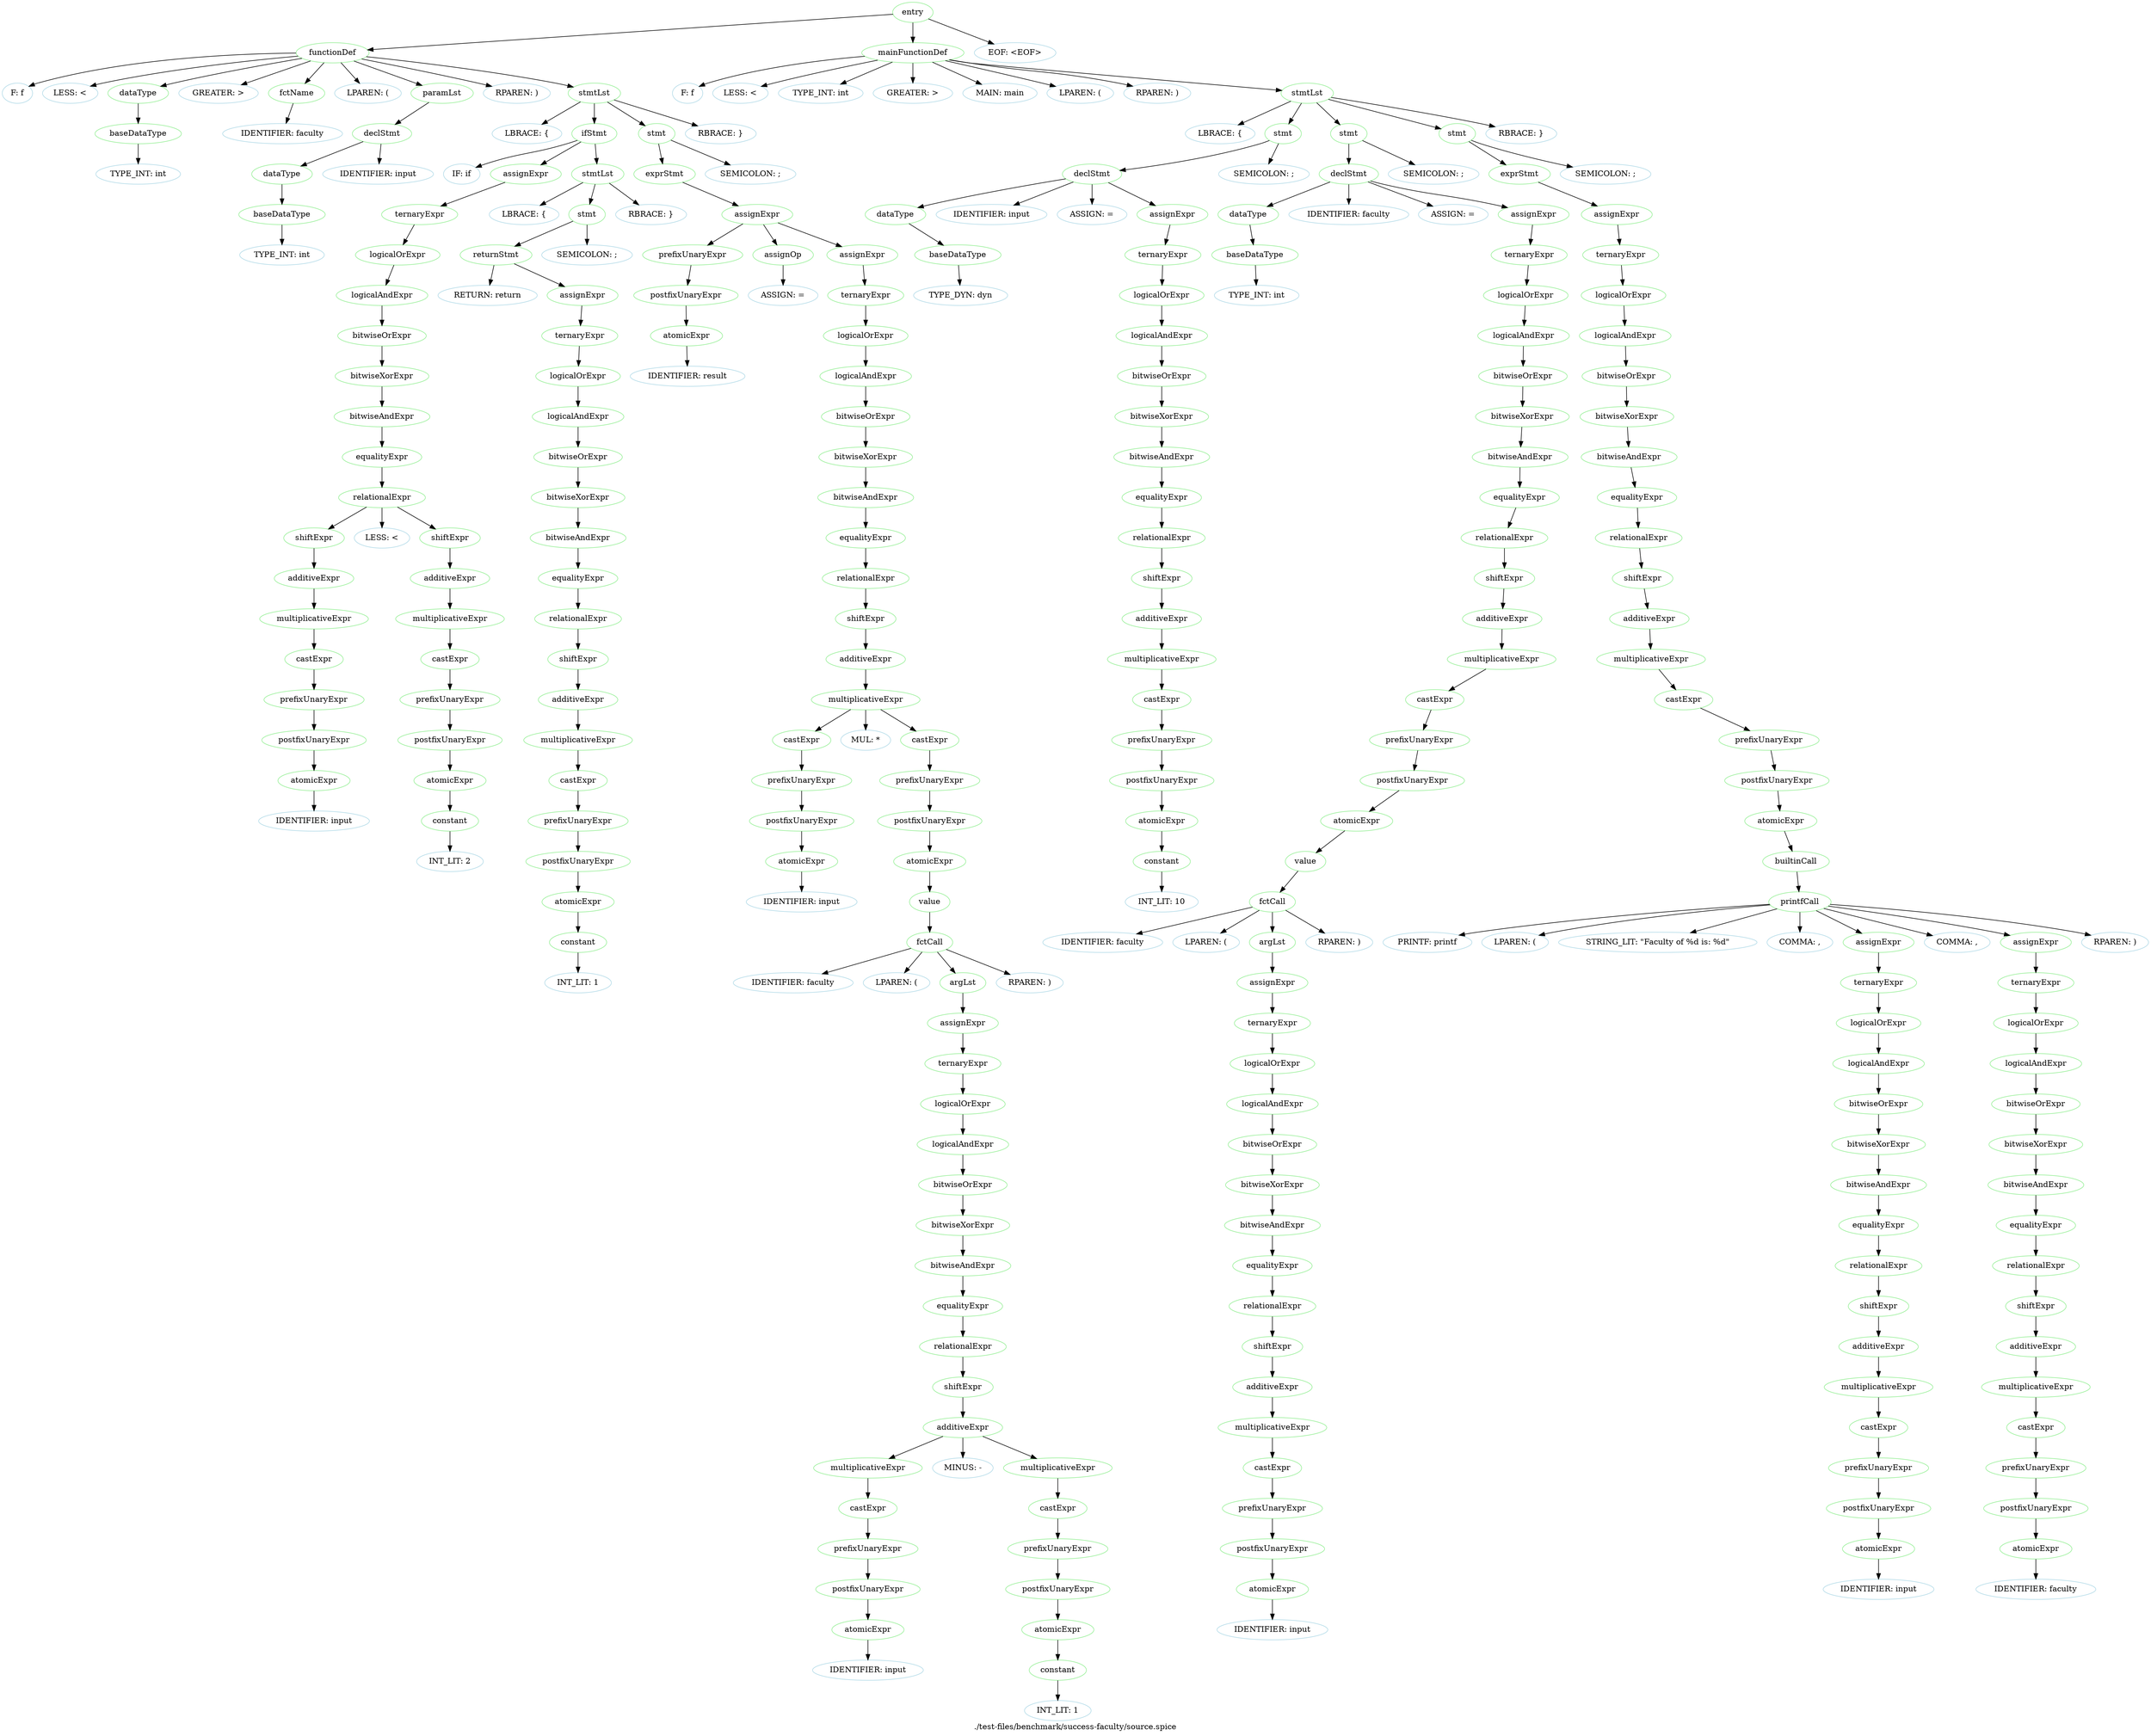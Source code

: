 digraph {
 rankdir="TB";
 label="./test-files/benchmark/success-faculty/source.spice";
 L1C0_entry [color="lightgreen",label="entry"];
 L1C0_functionDef [color="lightgreen",label="functionDef"];
 L1C0_entry -> L1C0_functionDef;
 L1C0 [color="lightblue",label="F: f"];
 L1C0_functionDef -> L1C0
 L1C1 [color="lightblue",label="LESS: <"];
 L1C0_functionDef -> L1C1
 L1C2_dataType [color="lightgreen",label="dataType"];
 L1C0_functionDef -> L1C2_dataType;
 L1C2_baseDataType [color="lightgreen",label="baseDataType"];
 L1C2_dataType -> L1C2_baseDataType;
 L1C2 [color="lightblue",label="TYPE_INT: int"];
 L1C2_baseDataType -> L1C2
 L1C5 [color="lightblue",label="GREATER: >"];
 L1C0_functionDef -> L1C5
 L1C7_fctName [color="lightgreen",label="fctName"];
 L1C0_functionDef -> L1C7_fctName;
 L1C7 [color="lightblue",label="IDENTIFIER: faculty"];
 L1C7_fctName -> L1C7
 L1C14 [color="lightblue",label="LPAREN: ("];
 L1C0_functionDef -> L1C14
 L1C15_paramLst [color="lightgreen",label="paramLst"];
 L1C0_functionDef -> L1C15_paramLst;
 L1C15_declStmt [color="lightgreen",label="declStmt"];
 L1C15_paramLst -> L1C15_declStmt;
 L1C15_dataType [color="lightgreen",label="dataType"];
 L1C15_declStmt -> L1C15_dataType;
 L1C15_baseDataType [color="lightgreen",label="baseDataType"];
 L1C15_dataType -> L1C15_baseDataType;
 L1C15 [color="lightblue",label="TYPE_INT: int"];
 L1C15_baseDataType -> L1C15
 L1C19 [color="lightblue",label="IDENTIFIER: input"];
 L1C15_declStmt -> L1C19
 L1C24 [color="lightblue",label="RPAREN: )"];
 L1C0_functionDef -> L1C24
 L1C26_stmtLst [color="lightgreen",label="stmtLst"];
 L1C0_functionDef -> L1C26_stmtLst;
 L1C26 [color="lightblue",label="LBRACE: {"];
 L1C26_stmtLst -> L1C26
 L2C4_ifStmt [color="lightgreen",label="ifStmt"];
 L1C26_stmtLst -> L2C4_ifStmt;
 L2C4 [color="lightblue",label="IF: if"];
 L2C4_ifStmt -> L2C4
 L2C7_assignExpr [color="lightgreen",label="assignExpr"];
 L2C4_ifStmt -> L2C7_assignExpr;
 L2C7_ternaryExpr [color="lightgreen",label="ternaryExpr"];
 L2C7_assignExpr -> L2C7_ternaryExpr;
 L2C7_logicalOrExpr [color="lightgreen",label="logicalOrExpr"];
 L2C7_ternaryExpr -> L2C7_logicalOrExpr;
 L2C7_logicalAndExpr [color="lightgreen",label="logicalAndExpr"];
 L2C7_logicalOrExpr -> L2C7_logicalAndExpr;
 L2C7_bitwiseOrExpr [color="lightgreen",label="bitwiseOrExpr"];
 L2C7_logicalAndExpr -> L2C7_bitwiseOrExpr;
 L2C7_bitwiseXorExpr [color="lightgreen",label="bitwiseXorExpr"];
 L2C7_bitwiseOrExpr -> L2C7_bitwiseXorExpr;
 L2C7_bitwiseAndExpr [color="lightgreen",label="bitwiseAndExpr"];
 L2C7_bitwiseXorExpr -> L2C7_bitwiseAndExpr;
 L2C7_equalityExpr [color="lightgreen",label="equalityExpr"];
 L2C7_bitwiseAndExpr -> L2C7_equalityExpr;
 L2C7_relationalExpr [color="lightgreen",label="relationalExpr"];
 L2C7_equalityExpr -> L2C7_relationalExpr;
 L2C7_shiftExpr [color="lightgreen",label="shiftExpr"];
 L2C7_relationalExpr -> L2C7_shiftExpr;
 L2C7_additiveExpr [color="lightgreen",label="additiveExpr"];
 L2C7_shiftExpr -> L2C7_additiveExpr;
 L2C7_multiplicativeExpr [color="lightgreen",label="multiplicativeExpr"];
 L2C7_additiveExpr -> L2C7_multiplicativeExpr;
 L2C7_castExpr [color="lightgreen",label="castExpr"];
 L2C7_multiplicativeExpr -> L2C7_castExpr;
 L2C7_prefixUnaryExpr [color="lightgreen",label="prefixUnaryExpr"];
 L2C7_castExpr -> L2C7_prefixUnaryExpr;
 L2C7_postfixUnaryExpr [color="lightgreen",label="postfixUnaryExpr"];
 L2C7_prefixUnaryExpr -> L2C7_postfixUnaryExpr;
 L2C7_atomicExpr [color="lightgreen",label="atomicExpr"];
 L2C7_postfixUnaryExpr -> L2C7_atomicExpr;
 L2C7 [color="lightblue",label="IDENTIFIER: input"];
 L2C7_atomicExpr -> L2C7
 L2C13 [color="lightblue",label="LESS: <"];
 L2C7_relationalExpr -> L2C13
 L2C15_shiftExpr [color="lightgreen",label="shiftExpr"];
 L2C7_relationalExpr -> L2C15_shiftExpr;
 L2C15_additiveExpr [color="lightgreen",label="additiveExpr"];
 L2C15_shiftExpr -> L2C15_additiveExpr;
 L2C15_multiplicativeExpr [color="lightgreen",label="multiplicativeExpr"];
 L2C15_additiveExpr -> L2C15_multiplicativeExpr;
 L2C15_castExpr [color="lightgreen",label="castExpr"];
 L2C15_multiplicativeExpr -> L2C15_castExpr;
 L2C15_prefixUnaryExpr [color="lightgreen",label="prefixUnaryExpr"];
 L2C15_castExpr -> L2C15_prefixUnaryExpr;
 L2C15_postfixUnaryExpr [color="lightgreen",label="postfixUnaryExpr"];
 L2C15_prefixUnaryExpr -> L2C15_postfixUnaryExpr;
 L2C15_atomicExpr [color="lightgreen",label="atomicExpr"];
 L2C15_postfixUnaryExpr -> L2C15_atomicExpr;
 L2C15_constant [color="lightgreen",label="constant"];
 L2C15_atomicExpr -> L2C15_constant;
 L2C15 [color="lightblue",label="INT_LIT: 2"];
 L2C15_constant -> L2C15
 L2C17_stmtLst [color="lightgreen",label="stmtLst"];
 L2C4_ifStmt -> L2C17_stmtLst;
 L2C17 [color="lightblue",label="LBRACE: {"];
 L2C17_stmtLst -> L2C17
 L3C8_stmt [color="lightgreen",label="stmt"];
 L2C17_stmtLst -> L3C8_stmt;
 L3C8_returnStmt [color="lightgreen",label="returnStmt"];
 L3C8_stmt -> L3C8_returnStmt;
 L3C8 [color="lightblue",label="RETURN: return"];
 L3C8_returnStmt -> L3C8
 L3C15_assignExpr [color="lightgreen",label="assignExpr"];
 L3C8_returnStmt -> L3C15_assignExpr;
 L3C15_ternaryExpr [color="lightgreen",label="ternaryExpr"];
 L3C15_assignExpr -> L3C15_ternaryExpr;
 L3C15_logicalOrExpr [color="lightgreen",label="logicalOrExpr"];
 L3C15_ternaryExpr -> L3C15_logicalOrExpr;
 L3C15_logicalAndExpr [color="lightgreen",label="logicalAndExpr"];
 L3C15_logicalOrExpr -> L3C15_logicalAndExpr;
 L3C15_bitwiseOrExpr [color="lightgreen",label="bitwiseOrExpr"];
 L3C15_logicalAndExpr -> L3C15_bitwiseOrExpr;
 L3C15_bitwiseXorExpr [color="lightgreen",label="bitwiseXorExpr"];
 L3C15_bitwiseOrExpr -> L3C15_bitwiseXorExpr;
 L3C15_bitwiseAndExpr [color="lightgreen",label="bitwiseAndExpr"];
 L3C15_bitwiseXorExpr -> L3C15_bitwiseAndExpr;
 L3C15_equalityExpr [color="lightgreen",label="equalityExpr"];
 L3C15_bitwiseAndExpr -> L3C15_equalityExpr;
 L3C15_relationalExpr [color="lightgreen",label="relationalExpr"];
 L3C15_equalityExpr -> L3C15_relationalExpr;
 L3C15_shiftExpr [color="lightgreen",label="shiftExpr"];
 L3C15_relationalExpr -> L3C15_shiftExpr;
 L3C15_additiveExpr [color="lightgreen",label="additiveExpr"];
 L3C15_shiftExpr -> L3C15_additiveExpr;
 L3C15_multiplicativeExpr [color="lightgreen",label="multiplicativeExpr"];
 L3C15_additiveExpr -> L3C15_multiplicativeExpr;
 L3C15_castExpr [color="lightgreen",label="castExpr"];
 L3C15_multiplicativeExpr -> L3C15_castExpr;
 L3C15_prefixUnaryExpr [color="lightgreen",label="prefixUnaryExpr"];
 L3C15_castExpr -> L3C15_prefixUnaryExpr;
 L3C15_postfixUnaryExpr [color="lightgreen",label="postfixUnaryExpr"];
 L3C15_prefixUnaryExpr -> L3C15_postfixUnaryExpr;
 L3C15_atomicExpr [color="lightgreen",label="atomicExpr"];
 L3C15_postfixUnaryExpr -> L3C15_atomicExpr;
 L3C15_constant [color="lightgreen",label="constant"];
 L3C15_atomicExpr -> L3C15_constant;
 L3C15 [color="lightblue",label="INT_LIT: 1"];
 L3C15_constant -> L3C15
 L3C16 [color="lightblue",label="SEMICOLON: ;"];
 L3C8_stmt -> L3C16
 L4C4 [color="lightblue",label="RBRACE: }"];
 L2C17_stmtLst -> L4C4
 L5C4_stmt [color="lightgreen",label="stmt"];
 L1C26_stmtLst -> L5C4_stmt;
 L5C4_exprStmt [color="lightgreen",label="exprStmt"];
 L5C4_stmt -> L5C4_exprStmt;
 L5C4_assignExpr [color="lightgreen",label="assignExpr"];
 L5C4_exprStmt -> L5C4_assignExpr;
 L5C4_prefixUnaryExpr [color="lightgreen",label="prefixUnaryExpr"];
 L5C4_assignExpr -> L5C4_prefixUnaryExpr;
 L5C4_postfixUnaryExpr [color="lightgreen",label="postfixUnaryExpr"];
 L5C4_prefixUnaryExpr -> L5C4_postfixUnaryExpr;
 L5C4_atomicExpr [color="lightgreen",label="atomicExpr"];
 L5C4_postfixUnaryExpr -> L5C4_atomicExpr;
 L5C4 [color="lightblue",label="IDENTIFIER: result"];
 L5C4_atomicExpr -> L5C4
 L5C11_assignOp [color="lightgreen",label="assignOp"];
 L5C4_assignExpr -> L5C11_assignOp;
 L5C11 [color="lightblue",label="ASSIGN: ="];
 L5C11_assignOp -> L5C11
 L5C13_assignExpr [color="lightgreen",label="assignExpr"];
 L5C4_assignExpr -> L5C13_assignExpr;
 L5C13_ternaryExpr [color="lightgreen",label="ternaryExpr"];
 L5C13_assignExpr -> L5C13_ternaryExpr;
 L5C13_logicalOrExpr [color="lightgreen",label="logicalOrExpr"];
 L5C13_ternaryExpr -> L5C13_logicalOrExpr;
 L5C13_logicalAndExpr [color="lightgreen",label="logicalAndExpr"];
 L5C13_logicalOrExpr -> L5C13_logicalAndExpr;
 L5C13_bitwiseOrExpr [color="lightgreen",label="bitwiseOrExpr"];
 L5C13_logicalAndExpr -> L5C13_bitwiseOrExpr;
 L5C13_bitwiseXorExpr [color="lightgreen",label="bitwiseXorExpr"];
 L5C13_bitwiseOrExpr -> L5C13_bitwiseXorExpr;
 L5C13_bitwiseAndExpr [color="lightgreen",label="bitwiseAndExpr"];
 L5C13_bitwiseXorExpr -> L5C13_bitwiseAndExpr;
 L5C13_equalityExpr [color="lightgreen",label="equalityExpr"];
 L5C13_bitwiseAndExpr -> L5C13_equalityExpr;
 L5C13_relationalExpr [color="lightgreen",label="relationalExpr"];
 L5C13_equalityExpr -> L5C13_relationalExpr;
 L5C13_shiftExpr [color="lightgreen",label="shiftExpr"];
 L5C13_relationalExpr -> L5C13_shiftExpr;
 L5C13_additiveExpr [color="lightgreen",label="additiveExpr"];
 L5C13_shiftExpr -> L5C13_additiveExpr;
 L5C13_multiplicativeExpr [color="lightgreen",label="multiplicativeExpr"];
 L5C13_additiveExpr -> L5C13_multiplicativeExpr;
 L5C13_castExpr [color="lightgreen",label="castExpr"];
 L5C13_multiplicativeExpr -> L5C13_castExpr;
 L5C13_prefixUnaryExpr [color="lightgreen",label="prefixUnaryExpr"];
 L5C13_castExpr -> L5C13_prefixUnaryExpr;
 L5C13_postfixUnaryExpr [color="lightgreen",label="postfixUnaryExpr"];
 L5C13_prefixUnaryExpr -> L5C13_postfixUnaryExpr;
 L5C13_atomicExpr [color="lightgreen",label="atomicExpr"];
 L5C13_postfixUnaryExpr -> L5C13_atomicExpr;
 L5C13 [color="lightblue",label="IDENTIFIER: input"];
 L5C13_atomicExpr -> L5C13
 L5C19 [color="lightblue",label="MUL: *"];
 L5C13_multiplicativeExpr -> L5C19
 L5C21_castExpr [color="lightgreen",label="castExpr"];
 L5C13_multiplicativeExpr -> L5C21_castExpr;
 L5C21_prefixUnaryExpr [color="lightgreen",label="prefixUnaryExpr"];
 L5C21_castExpr -> L5C21_prefixUnaryExpr;
 L5C21_postfixUnaryExpr [color="lightgreen",label="postfixUnaryExpr"];
 L5C21_prefixUnaryExpr -> L5C21_postfixUnaryExpr;
 L5C21_atomicExpr [color="lightgreen",label="atomicExpr"];
 L5C21_postfixUnaryExpr -> L5C21_atomicExpr;
 L5C21_value [color="lightgreen",label="value"];
 L5C21_atomicExpr -> L5C21_value;
 L5C21_fctCall [color="lightgreen",label="fctCall"];
 L5C21_value -> L5C21_fctCall;
 L5C21 [color="lightblue",label="IDENTIFIER: faculty"];
 L5C21_fctCall -> L5C21
 L5C28 [color="lightblue",label="LPAREN: ("];
 L5C21_fctCall -> L5C28
 L5C29_argLst [color="lightgreen",label="argLst"];
 L5C21_fctCall -> L5C29_argLst;
 L5C29_assignExpr [color="lightgreen",label="assignExpr"];
 L5C29_argLst -> L5C29_assignExpr;
 L5C29_ternaryExpr [color="lightgreen",label="ternaryExpr"];
 L5C29_assignExpr -> L5C29_ternaryExpr;
 L5C29_logicalOrExpr [color="lightgreen",label="logicalOrExpr"];
 L5C29_ternaryExpr -> L5C29_logicalOrExpr;
 L5C29_logicalAndExpr [color="lightgreen",label="logicalAndExpr"];
 L5C29_logicalOrExpr -> L5C29_logicalAndExpr;
 L5C29_bitwiseOrExpr [color="lightgreen",label="bitwiseOrExpr"];
 L5C29_logicalAndExpr -> L5C29_bitwiseOrExpr;
 L5C29_bitwiseXorExpr [color="lightgreen",label="bitwiseXorExpr"];
 L5C29_bitwiseOrExpr -> L5C29_bitwiseXorExpr;
 L5C29_bitwiseAndExpr [color="lightgreen",label="bitwiseAndExpr"];
 L5C29_bitwiseXorExpr -> L5C29_bitwiseAndExpr;
 L5C29_equalityExpr [color="lightgreen",label="equalityExpr"];
 L5C29_bitwiseAndExpr -> L5C29_equalityExpr;
 L5C29_relationalExpr [color="lightgreen",label="relationalExpr"];
 L5C29_equalityExpr -> L5C29_relationalExpr;
 L5C29_shiftExpr [color="lightgreen",label="shiftExpr"];
 L5C29_relationalExpr -> L5C29_shiftExpr;
 L5C29_additiveExpr [color="lightgreen",label="additiveExpr"];
 L5C29_shiftExpr -> L5C29_additiveExpr;
 L5C29_multiplicativeExpr [color="lightgreen",label="multiplicativeExpr"];
 L5C29_additiveExpr -> L5C29_multiplicativeExpr;
 L5C29_castExpr [color="lightgreen",label="castExpr"];
 L5C29_multiplicativeExpr -> L5C29_castExpr;
 L5C29_prefixUnaryExpr [color="lightgreen",label="prefixUnaryExpr"];
 L5C29_castExpr -> L5C29_prefixUnaryExpr;
 L5C29_postfixUnaryExpr [color="lightgreen",label="postfixUnaryExpr"];
 L5C29_prefixUnaryExpr -> L5C29_postfixUnaryExpr;
 L5C29_atomicExpr [color="lightgreen",label="atomicExpr"];
 L5C29_postfixUnaryExpr -> L5C29_atomicExpr;
 L5C29 [color="lightblue",label="IDENTIFIER: input"];
 L5C29_atomicExpr -> L5C29
 L5C35 [color="lightblue",label="MINUS: -"];
 L5C29_additiveExpr -> L5C35
 L5C37_multiplicativeExpr [color="lightgreen",label="multiplicativeExpr"];
 L5C29_additiveExpr -> L5C37_multiplicativeExpr;
 L5C37_castExpr [color="lightgreen",label="castExpr"];
 L5C37_multiplicativeExpr -> L5C37_castExpr;
 L5C37_prefixUnaryExpr [color="lightgreen",label="prefixUnaryExpr"];
 L5C37_castExpr -> L5C37_prefixUnaryExpr;
 L5C37_postfixUnaryExpr [color="lightgreen",label="postfixUnaryExpr"];
 L5C37_prefixUnaryExpr -> L5C37_postfixUnaryExpr;
 L5C37_atomicExpr [color="lightgreen",label="atomicExpr"];
 L5C37_postfixUnaryExpr -> L5C37_atomicExpr;
 L5C37_constant [color="lightgreen",label="constant"];
 L5C37_atomicExpr -> L5C37_constant;
 L5C37 [color="lightblue",label="INT_LIT: 1"];
 L5C37_constant -> L5C37
 L5C38 [color="lightblue",label="RPAREN: )"];
 L5C21_fctCall -> L5C38
 L5C39 [color="lightblue",label="SEMICOLON: ;"];
 L5C4_stmt -> L5C39
 L6C0 [color="lightblue",label="RBRACE: }"];
 L1C26_stmtLst -> L6C0
 L8C0_mainFunctionDef [color="lightgreen",label="mainFunctionDef"];
 L1C0_entry -> L8C0_mainFunctionDef;
 L8C0 [color="lightblue",label="F: f"];
 L8C0_mainFunctionDef -> L8C0
 L8C1 [color="lightblue",label="LESS: <"];
 L8C0_mainFunctionDef -> L8C1
 L8C2 [color="lightblue",label="TYPE_INT: int"];
 L8C0_mainFunctionDef -> L8C2
 L8C5 [color="lightblue",label="GREATER: >"];
 L8C0_mainFunctionDef -> L8C5
 L8C7 [color="lightblue",label="MAIN: main"];
 L8C0_mainFunctionDef -> L8C7
 L8C11 [color="lightblue",label="LPAREN: ("];
 L8C0_mainFunctionDef -> L8C11
 L8C12 [color="lightblue",label="RPAREN: )"];
 L8C0_mainFunctionDef -> L8C12
 L8C14_stmtLst [color="lightgreen",label="stmtLst"];
 L8C0_mainFunctionDef -> L8C14_stmtLst;
 L8C14 [color="lightblue",label="LBRACE: {"];
 L8C14_stmtLst -> L8C14
 L9C4_stmt [color="lightgreen",label="stmt"];
 L8C14_stmtLst -> L9C4_stmt;
 L9C4_declStmt [color="lightgreen",label="declStmt"];
 L9C4_stmt -> L9C4_declStmt;
 L9C4_dataType [color="lightgreen",label="dataType"];
 L9C4_declStmt -> L9C4_dataType;
 L9C4_baseDataType [color="lightgreen",label="baseDataType"];
 L9C4_dataType -> L9C4_baseDataType;
 L9C4 [color="lightblue",label="TYPE_DYN: dyn"];
 L9C4_baseDataType -> L9C4
 L9C8 [color="lightblue",label="IDENTIFIER: input"];
 L9C4_declStmt -> L9C8
 L9C14 [color="lightblue",label="ASSIGN: ="];
 L9C4_declStmt -> L9C14
 L9C16_assignExpr [color="lightgreen",label="assignExpr"];
 L9C4_declStmt -> L9C16_assignExpr;
 L9C16_ternaryExpr [color="lightgreen",label="ternaryExpr"];
 L9C16_assignExpr -> L9C16_ternaryExpr;
 L9C16_logicalOrExpr [color="lightgreen",label="logicalOrExpr"];
 L9C16_ternaryExpr -> L9C16_logicalOrExpr;
 L9C16_logicalAndExpr [color="lightgreen",label="logicalAndExpr"];
 L9C16_logicalOrExpr -> L9C16_logicalAndExpr;
 L9C16_bitwiseOrExpr [color="lightgreen",label="bitwiseOrExpr"];
 L9C16_logicalAndExpr -> L9C16_bitwiseOrExpr;
 L9C16_bitwiseXorExpr [color="lightgreen",label="bitwiseXorExpr"];
 L9C16_bitwiseOrExpr -> L9C16_bitwiseXorExpr;
 L9C16_bitwiseAndExpr [color="lightgreen",label="bitwiseAndExpr"];
 L9C16_bitwiseXorExpr -> L9C16_bitwiseAndExpr;
 L9C16_equalityExpr [color="lightgreen",label="equalityExpr"];
 L9C16_bitwiseAndExpr -> L9C16_equalityExpr;
 L9C16_relationalExpr [color="lightgreen",label="relationalExpr"];
 L9C16_equalityExpr -> L9C16_relationalExpr;
 L9C16_shiftExpr [color="lightgreen",label="shiftExpr"];
 L9C16_relationalExpr -> L9C16_shiftExpr;
 L9C16_additiveExpr [color="lightgreen",label="additiveExpr"];
 L9C16_shiftExpr -> L9C16_additiveExpr;
 L9C16_multiplicativeExpr [color="lightgreen",label="multiplicativeExpr"];
 L9C16_additiveExpr -> L9C16_multiplicativeExpr;
 L9C16_castExpr [color="lightgreen",label="castExpr"];
 L9C16_multiplicativeExpr -> L9C16_castExpr;
 L9C16_prefixUnaryExpr [color="lightgreen",label="prefixUnaryExpr"];
 L9C16_castExpr -> L9C16_prefixUnaryExpr;
 L9C16_postfixUnaryExpr [color="lightgreen",label="postfixUnaryExpr"];
 L9C16_prefixUnaryExpr -> L9C16_postfixUnaryExpr;
 L9C16_atomicExpr [color="lightgreen",label="atomicExpr"];
 L9C16_postfixUnaryExpr -> L9C16_atomicExpr;
 L9C16_constant [color="lightgreen",label="constant"];
 L9C16_atomicExpr -> L9C16_constant;
 L9C16 [color="lightblue",label="INT_LIT: 10"];
 L9C16_constant -> L9C16
 L9C18 [color="lightblue",label="SEMICOLON: ;"];
 L9C4_stmt -> L9C18
 L10C4_stmt [color="lightgreen",label="stmt"];
 L8C14_stmtLst -> L10C4_stmt;
 L10C4_declStmt [color="lightgreen",label="declStmt"];
 L10C4_stmt -> L10C4_declStmt;
 L10C4_dataType [color="lightgreen",label="dataType"];
 L10C4_declStmt -> L10C4_dataType;
 L10C4_baseDataType [color="lightgreen",label="baseDataType"];
 L10C4_dataType -> L10C4_baseDataType;
 L10C4 [color="lightblue",label="TYPE_INT: int"];
 L10C4_baseDataType -> L10C4
 L10C8 [color="lightblue",label="IDENTIFIER: faculty"];
 L10C4_declStmt -> L10C8
 L10C16 [color="lightblue",label="ASSIGN: ="];
 L10C4_declStmt -> L10C16
 L10C18_assignExpr [color="lightgreen",label="assignExpr"];
 L10C4_declStmt -> L10C18_assignExpr;
 L10C18_ternaryExpr [color="lightgreen",label="ternaryExpr"];
 L10C18_assignExpr -> L10C18_ternaryExpr;
 L10C18_logicalOrExpr [color="lightgreen",label="logicalOrExpr"];
 L10C18_ternaryExpr -> L10C18_logicalOrExpr;
 L10C18_logicalAndExpr [color="lightgreen",label="logicalAndExpr"];
 L10C18_logicalOrExpr -> L10C18_logicalAndExpr;
 L10C18_bitwiseOrExpr [color="lightgreen",label="bitwiseOrExpr"];
 L10C18_logicalAndExpr -> L10C18_bitwiseOrExpr;
 L10C18_bitwiseXorExpr [color="lightgreen",label="bitwiseXorExpr"];
 L10C18_bitwiseOrExpr -> L10C18_bitwiseXorExpr;
 L10C18_bitwiseAndExpr [color="lightgreen",label="bitwiseAndExpr"];
 L10C18_bitwiseXorExpr -> L10C18_bitwiseAndExpr;
 L10C18_equalityExpr [color="lightgreen",label="equalityExpr"];
 L10C18_bitwiseAndExpr -> L10C18_equalityExpr;
 L10C18_relationalExpr [color="lightgreen",label="relationalExpr"];
 L10C18_equalityExpr -> L10C18_relationalExpr;
 L10C18_shiftExpr [color="lightgreen",label="shiftExpr"];
 L10C18_relationalExpr -> L10C18_shiftExpr;
 L10C18_additiveExpr [color="lightgreen",label="additiveExpr"];
 L10C18_shiftExpr -> L10C18_additiveExpr;
 L10C18_multiplicativeExpr [color="lightgreen",label="multiplicativeExpr"];
 L10C18_additiveExpr -> L10C18_multiplicativeExpr;
 L10C18_castExpr [color="lightgreen",label="castExpr"];
 L10C18_multiplicativeExpr -> L10C18_castExpr;
 L10C18_prefixUnaryExpr [color="lightgreen",label="prefixUnaryExpr"];
 L10C18_castExpr -> L10C18_prefixUnaryExpr;
 L10C18_postfixUnaryExpr [color="lightgreen",label="postfixUnaryExpr"];
 L10C18_prefixUnaryExpr -> L10C18_postfixUnaryExpr;
 L10C18_atomicExpr [color="lightgreen",label="atomicExpr"];
 L10C18_postfixUnaryExpr -> L10C18_atomicExpr;
 L10C18_value [color="lightgreen",label="value"];
 L10C18_atomicExpr -> L10C18_value;
 L10C18_fctCall [color="lightgreen",label="fctCall"];
 L10C18_value -> L10C18_fctCall;
 L10C18 [color="lightblue",label="IDENTIFIER: faculty"];
 L10C18_fctCall -> L10C18
 L10C25 [color="lightblue",label="LPAREN: ("];
 L10C18_fctCall -> L10C25
 L10C26_argLst [color="lightgreen",label="argLst"];
 L10C18_fctCall -> L10C26_argLst;
 L10C26_assignExpr [color="lightgreen",label="assignExpr"];
 L10C26_argLst -> L10C26_assignExpr;
 L10C26_ternaryExpr [color="lightgreen",label="ternaryExpr"];
 L10C26_assignExpr -> L10C26_ternaryExpr;
 L10C26_logicalOrExpr [color="lightgreen",label="logicalOrExpr"];
 L10C26_ternaryExpr -> L10C26_logicalOrExpr;
 L10C26_logicalAndExpr [color="lightgreen",label="logicalAndExpr"];
 L10C26_logicalOrExpr -> L10C26_logicalAndExpr;
 L10C26_bitwiseOrExpr [color="lightgreen",label="bitwiseOrExpr"];
 L10C26_logicalAndExpr -> L10C26_bitwiseOrExpr;
 L10C26_bitwiseXorExpr [color="lightgreen",label="bitwiseXorExpr"];
 L10C26_bitwiseOrExpr -> L10C26_bitwiseXorExpr;
 L10C26_bitwiseAndExpr [color="lightgreen",label="bitwiseAndExpr"];
 L10C26_bitwiseXorExpr -> L10C26_bitwiseAndExpr;
 L10C26_equalityExpr [color="lightgreen",label="equalityExpr"];
 L10C26_bitwiseAndExpr -> L10C26_equalityExpr;
 L10C26_relationalExpr [color="lightgreen",label="relationalExpr"];
 L10C26_equalityExpr -> L10C26_relationalExpr;
 L10C26_shiftExpr [color="lightgreen",label="shiftExpr"];
 L10C26_relationalExpr -> L10C26_shiftExpr;
 L10C26_additiveExpr [color="lightgreen",label="additiveExpr"];
 L10C26_shiftExpr -> L10C26_additiveExpr;
 L10C26_multiplicativeExpr [color="lightgreen",label="multiplicativeExpr"];
 L10C26_additiveExpr -> L10C26_multiplicativeExpr;
 L10C26_castExpr [color="lightgreen",label="castExpr"];
 L10C26_multiplicativeExpr -> L10C26_castExpr;
 L10C26_prefixUnaryExpr [color="lightgreen",label="prefixUnaryExpr"];
 L10C26_castExpr -> L10C26_prefixUnaryExpr;
 L10C26_postfixUnaryExpr [color="lightgreen",label="postfixUnaryExpr"];
 L10C26_prefixUnaryExpr -> L10C26_postfixUnaryExpr;
 L10C26_atomicExpr [color="lightgreen",label="atomicExpr"];
 L10C26_postfixUnaryExpr -> L10C26_atomicExpr;
 L10C26 [color="lightblue",label="IDENTIFIER: input"];
 L10C26_atomicExpr -> L10C26
 L10C31 [color="lightblue",label="RPAREN: )"];
 L10C18_fctCall -> L10C31
 L10C32 [color="lightblue",label="SEMICOLON: ;"];
 L10C4_stmt -> L10C32
 L11C4_stmt [color="lightgreen",label="stmt"];
 L8C14_stmtLst -> L11C4_stmt;
 L11C4_exprStmt [color="lightgreen",label="exprStmt"];
 L11C4_stmt -> L11C4_exprStmt;
 L11C4_assignExpr [color="lightgreen",label="assignExpr"];
 L11C4_exprStmt -> L11C4_assignExpr;
 L11C4_ternaryExpr [color="lightgreen",label="ternaryExpr"];
 L11C4_assignExpr -> L11C4_ternaryExpr;
 L11C4_logicalOrExpr [color="lightgreen",label="logicalOrExpr"];
 L11C4_ternaryExpr -> L11C4_logicalOrExpr;
 L11C4_logicalAndExpr [color="lightgreen",label="logicalAndExpr"];
 L11C4_logicalOrExpr -> L11C4_logicalAndExpr;
 L11C4_bitwiseOrExpr [color="lightgreen",label="bitwiseOrExpr"];
 L11C4_logicalAndExpr -> L11C4_bitwiseOrExpr;
 L11C4_bitwiseXorExpr [color="lightgreen",label="bitwiseXorExpr"];
 L11C4_bitwiseOrExpr -> L11C4_bitwiseXorExpr;
 L11C4_bitwiseAndExpr [color="lightgreen",label="bitwiseAndExpr"];
 L11C4_bitwiseXorExpr -> L11C4_bitwiseAndExpr;
 L11C4_equalityExpr [color="lightgreen",label="equalityExpr"];
 L11C4_bitwiseAndExpr -> L11C4_equalityExpr;
 L11C4_relationalExpr [color="lightgreen",label="relationalExpr"];
 L11C4_equalityExpr -> L11C4_relationalExpr;
 L11C4_shiftExpr [color="lightgreen",label="shiftExpr"];
 L11C4_relationalExpr -> L11C4_shiftExpr;
 L11C4_additiveExpr [color="lightgreen",label="additiveExpr"];
 L11C4_shiftExpr -> L11C4_additiveExpr;
 L11C4_multiplicativeExpr [color="lightgreen",label="multiplicativeExpr"];
 L11C4_additiveExpr -> L11C4_multiplicativeExpr;
 L11C4_castExpr [color="lightgreen",label="castExpr"];
 L11C4_multiplicativeExpr -> L11C4_castExpr;
 L11C4_prefixUnaryExpr [color="lightgreen",label="prefixUnaryExpr"];
 L11C4_castExpr -> L11C4_prefixUnaryExpr;
 L11C4_postfixUnaryExpr [color="lightgreen",label="postfixUnaryExpr"];
 L11C4_prefixUnaryExpr -> L11C4_postfixUnaryExpr;
 L11C4_atomicExpr [color="lightgreen",label="atomicExpr"];
 L11C4_postfixUnaryExpr -> L11C4_atomicExpr;
 L11C4_builtinCall [color="lightgreen",label="builtinCall"];
 L11C4_atomicExpr -> L11C4_builtinCall;
 L11C4_printfCall [color="lightgreen",label="printfCall"];
 L11C4_builtinCall -> L11C4_printfCall;
 L11C4 [color="lightblue",label="PRINTF: printf"];
 L11C4_printfCall -> L11C4
 L11C10 [color="lightblue",label="LPAREN: ("];
 L11C4_printfCall -> L11C10
 L11C11 [color="lightblue",label="STRING_LIT: \"Faculty of %d is: %d\""];
 L11C4_printfCall -> L11C11
 L11C33 [color="lightblue",label="COMMA: ,"];
 L11C4_printfCall -> L11C33
 L11C35_assignExpr [color="lightgreen",label="assignExpr"];
 L11C4_printfCall -> L11C35_assignExpr;
 L11C35_ternaryExpr [color="lightgreen",label="ternaryExpr"];
 L11C35_assignExpr -> L11C35_ternaryExpr;
 L11C35_logicalOrExpr [color="lightgreen",label="logicalOrExpr"];
 L11C35_ternaryExpr -> L11C35_logicalOrExpr;
 L11C35_logicalAndExpr [color="lightgreen",label="logicalAndExpr"];
 L11C35_logicalOrExpr -> L11C35_logicalAndExpr;
 L11C35_bitwiseOrExpr [color="lightgreen",label="bitwiseOrExpr"];
 L11C35_logicalAndExpr -> L11C35_bitwiseOrExpr;
 L11C35_bitwiseXorExpr [color="lightgreen",label="bitwiseXorExpr"];
 L11C35_bitwiseOrExpr -> L11C35_bitwiseXorExpr;
 L11C35_bitwiseAndExpr [color="lightgreen",label="bitwiseAndExpr"];
 L11C35_bitwiseXorExpr -> L11C35_bitwiseAndExpr;
 L11C35_equalityExpr [color="lightgreen",label="equalityExpr"];
 L11C35_bitwiseAndExpr -> L11C35_equalityExpr;
 L11C35_relationalExpr [color="lightgreen",label="relationalExpr"];
 L11C35_equalityExpr -> L11C35_relationalExpr;
 L11C35_shiftExpr [color="lightgreen",label="shiftExpr"];
 L11C35_relationalExpr -> L11C35_shiftExpr;
 L11C35_additiveExpr [color="lightgreen",label="additiveExpr"];
 L11C35_shiftExpr -> L11C35_additiveExpr;
 L11C35_multiplicativeExpr [color="lightgreen",label="multiplicativeExpr"];
 L11C35_additiveExpr -> L11C35_multiplicativeExpr;
 L11C35_castExpr [color="lightgreen",label="castExpr"];
 L11C35_multiplicativeExpr -> L11C35_castExpr;
 L11C35_prefixUnaryExpr [color="lightgreen",label="prefixUnaryExpr"];
 L11C35_castExpr -> L11C35_prefixUnaryExpr;
 L11C35_postfixUnaryExpr [color="lightgreen",label="postfixUnaryExpr"];
 L11C35_prefixUnaryExpr -> L11C35_postfixUnaryExpr;
 L11C35_atomicExpr [color="lightgreen",label="atomicExpr"];
 L11C35_postfixUnaryExpr -> L11C35_atomicExpr;
 L11C35 [color="lightblue",label="IDENTIFIER: input"];
 L11C35_atomicExpr -> L11C35
 L11C40 [color="lightblue",label="COMMA: ,"];
 L11C4_printfCall -> L11C40
 L11C42_assignExpr [color="lightgreen",label="assignExpr"];
 L11C4_printfCall -> L11C42_assignExpr;
 L11C42_ternaryExpr [color="lightgreen",label="ternaryExpr"];
 L11C42_assignExpr -> L11C42_ternaryExpr;
 L11C42_logicalOrExpr [color="lightgreen",label="logicalOrExpr"];
 L11C42_ternaryExpr -> L11C42_logicalOrExpr;
 L11C42_logicalAndExpr [color="lightgreen",label="logicalAndExpr"];
 L11C42_logicalOrExpr -> L11C42_logicalAndExpr;
 L11C42_bitwiseOrExpr [color="lightgreen",label="bitwiseOrExpr"];
 L11C42_logicalAndExpr -> L11C42_bitwiseOrExpr;
 L11C42_bitwiseXorExpr [color="lightgreen",label="bitwiseXorExpr"];
 L11C42_bitwiseOrExpr -> L11C42_bitwiseXorExpr;
 L11C42_bitwiseAndExpr [color="lightgreen",label="bitwiseAndExpr"];
 L11C42_bitwiseXorExpr -> L11C42_bitwiseAndExpr;
 L11C42_equalityExpr [color="lightgreen",label="equalityExpr"];
 L11C42_bitwiseAndExpr -> L11C42_equalityExpr;
 L11C42_relationalExpr [color="lightgreen",label="relationalExpr"];
 L11C42_equalityExpr -> L11C42_relationalExpr;
 L11C42_shiftExpr [color="lightgreen",label="shiftExpr"];
 L11C42_relationalExpr -> L11C42_shiftExpr;
 L11C42_additiveExpr [color="lightgreen",label="additiveExpr"];
 L11C42_shiftExpr -> L11C42_additiveExpr;
 L11C42_multiplicativeExpr [color="lightgreen",label="multiplicativeExpr"];
 L11C42_additiveExpr -> L11C42_multiplicativeExpr;
 L11C42_castExpr [color="lightgreen",label="castExpr"];
 L11C42_multiplicativeExpr -> L11C42_castExpr;
 L11C42_prefixUnaryExpr [color="lightgreen",label="prefixUnaryExpr"];
 L11C42_castExpr -> L11C42_prefixUnaryExpr;
 L11C42_postfixUnaryExpr [color="lightgreen",label="postfixUnaryExpr"];
 L11C42_prefixUnaryExpr -> L11C42_postfixUnaryExpr;
 L11C42_atomicExpr [color="lightgreen",label="atomicExpr"];
 L11C42_postfixUnaryExpr -> L11C42_atomicExpr;
 L11C42 [color="lightblue",label="IDENTIFIER: faculty"];
 L11C42_atomicExpr -> L11C42
 L11C49 [color="lightblue",label="RPAREN: )"];
 L11C4_printfCall -> L11C49
 L11C50 [color="lightblue",label="SEMICOLON: ;"];
 L11C4_stmt -> L11C50
 L12C0 [color="lightblue",label="RBRACE: }"];
 L8C14_stmtLst -> L12C0
 L12C1 [color="lightblue",label="EOF: <EOF>"];
 L1C0_entry -> L12C1
}